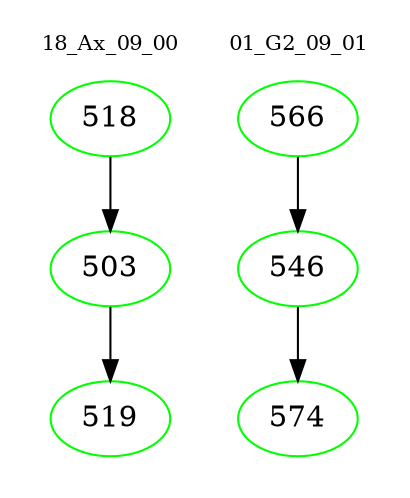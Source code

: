 digraph{
subgraph cluster_0 {
color = white
label = "18_Ax_09_00";
fontsize=10;
T0_518 [label="518", color="green"]
T0_518 -> T0_503 [color="black"]
T0_503 [label="503", color="green"]
T0_503 -> T0_519 [color="black"]
T0_519 [label="519", color="green"]
}
subgraph cluster_1 {
color = white
label = "01_G2_09_01";
fontsize=10;
T1_566 [label="566", color="green"]
T1_566 -> T1_546 [color="black"]
T1_546 [label="546", color="green"]
T1_546 -> T1_574 [color="black"]
T1_574 [label="574", color="green"]
}
}
